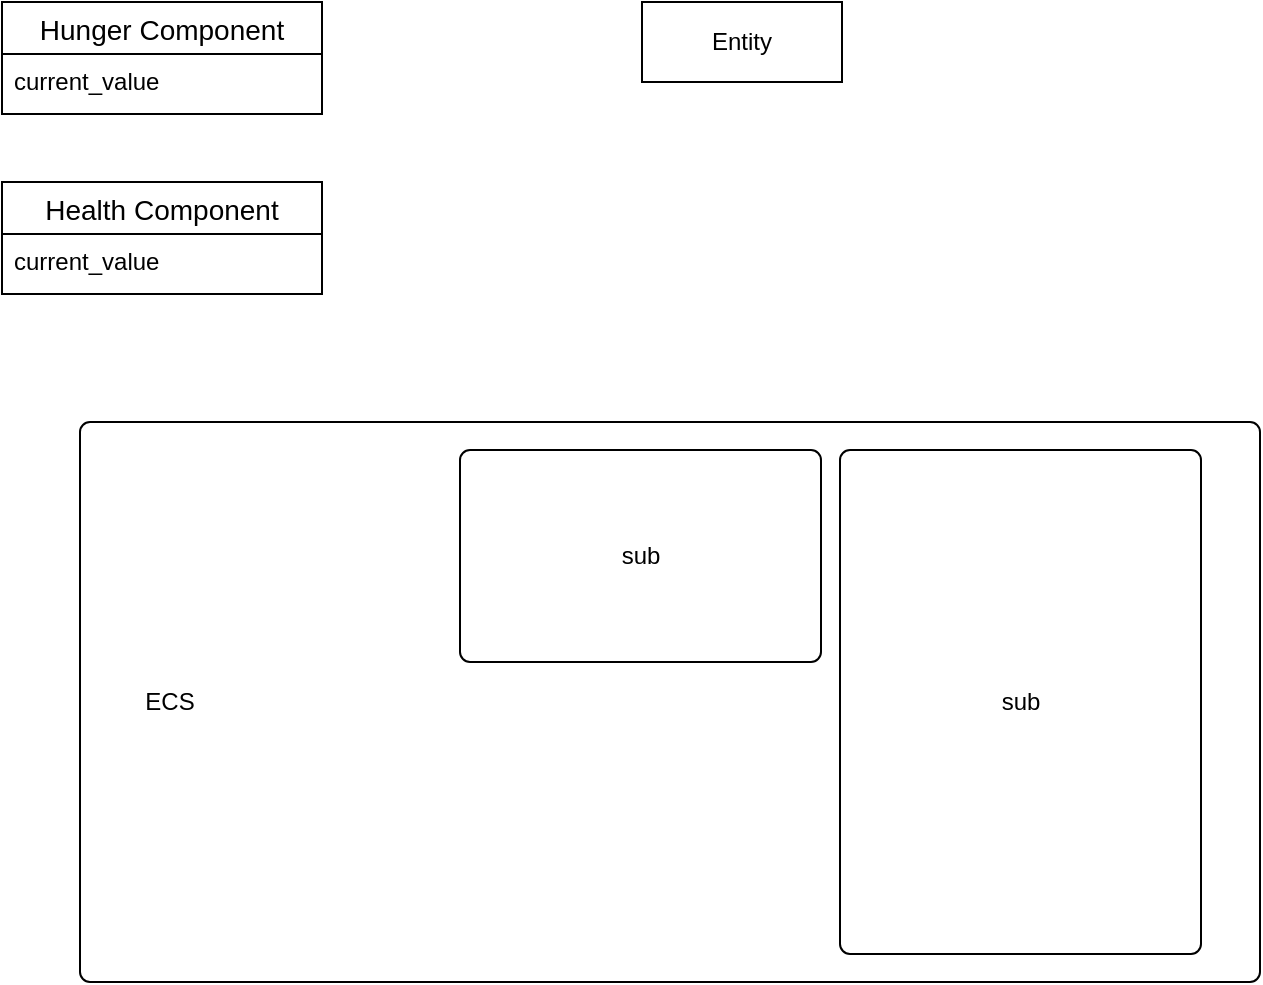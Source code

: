 <mxfile version="21.1.2" type="github">
  <diagram name="Página-1" id="DE-w3DAauuswEaUKeXGZ">
    <mxGraphModel dx="1434" dy="760" grid="1" gridSize="10" guides="1" tooltips="1" connect="1" arrows="1" fold="1" page="1" pageScale="1" pageWidth="827" pageHeight="1169" math="0" shadow="0">
      <root>
        <mxCell id="0" />
        <mxCell id="1" parent="0" />
        <mxCell id="D0QqZ34ODnAkjj5dGmDv-10" value="Hunger Component" style="swimlane;fontStyle=0;childLayout=stackLayout;horizontal=1;startSize=26;horizontalStack=0;resizeParent=1;resizeParentMax=0;resizeLast=0;collapsible=1;marginBottom=0;align=center;fontSize=14;" vertex="1" parent="1">
          <mxGeometry x="80" y="80" width="160" height="56" as="geometry" />
        </mxCell>
        <mxCell id="D0QqZ34ODnAkjj5dGmDv-11" value="current_value" style="text;strokeColor=none;fillColor=none;spacingLeft=4;spacingRight=4;overflow=hidden;rotatable=0;points=[[0,0.5],[1,0.5]];portConstraint=eastwest;fontSize=12;whiteSpace=wrap;html=1;" vertex="1" parent="D0QqZ34ODnAkjj5dGmDv-10">
          <mxGeometry y="26" width="160" height="30" as="geometry" />
        </mxCell>
        <mxCell id="D0QqZ34ODnAkjj5dGmDv-14" value="Health Component" style="swimlane;fontStyle=0;childLayout=stackLayout;horizontal=1;startSize=26;horizontalStack=0;resizeParent=1;resizeParentMax=0;resizeLast=0;collapsible=1;marginBottom=0;align=center;fontSize=14;" vertex="1" parent="1">
          <mxGeometry x="80" y="170" width="160" height="56" as="geometry" />
        </mxCell>
        <mxCell id="D0QqZ34ODnAkjj5dGmDv-15" value="current_value" style="text;strokeColor=none;fillColor=none;spacingLeft=4;spacingRight=4;overflow=hidden;rotatable=0;points=[[0,0.5],[1,0.5]];portConstraint=eastwest;fontSize=12;whiteSpace=wrap;html=1;" vertex="1" parent="D0QqZ34ODnAkjj5dGmDv-14">
          <mxGeometry y="26" width="160" height="30" as="geometry" />
        </mxCell>
        <mxCell id="D0QqZ34ODnAkjj5dGmDv-17" value="Entity" style="whiteSpace=wrap;html=1;align=center;" vertex="1" parent="1">
          <mxGeometry x="400" y="80" width="100" height="40" as="geometry" />
        </mxCell>
        <mxCell id="D0QqZ34ODnAkjj5dGmDv-18" value="" style="rounded=1;absoluteArcSize=1;html=1;arcSize=10;" vertex="1" parent="1">
          <mxGeometry x="119" y="290" width="590" height="280" as="geometry" />
        </mxCell>
        <mxCell id="D0QqZ34ODnAkjj5dGmDv-19" value="ECS" style="html=1;shape=mxgraph.er.anchor;whiteSpace=wrap;" vertex="1" parent="D0QqZ34ODnAkjj5dGmDv-18">
          <mxGeometry width="90" height="280" as="geometry" />
        </mxCell>
        <mxCell id="D0QqZ34ODnAkjj5dGmDv-20" value="sub" style="rounded=1;absoluteArcSize=1;html=1;arcSize=10;whiteSpace=wrap;points=[];strokeColor=inherit;fillColor=inherit;" vertex="1" parent="D0QqZ34ODnAkjj5dGmDv-18">
          <mxGeometry x="380" y="14" width="180.5" height="252" as="geometry" />
        </mxCell>
        <mxCell id="D0QqZ34ODnAkjj5dGmDv-21" value="sub" style="rounded=1;absoluteArcSize=1;html=1;arcSize=10;whiteSpace=wrap;points=[];strokeColor=inherit;fillColor=inherit;" vertex="1" parent="D0QqZ34ODnAkjj5dGmDv-18">
          <mxGeometry x="190" y="14" width="180.5" height="106" as="geometry" />
        </mxCell>
      </root>
    </mxGraphModel>
  </diagram>
</mxfile>
